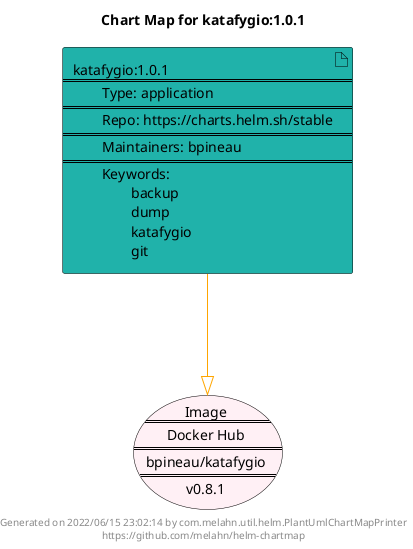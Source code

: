 @startuml
skinparam linetype ortho
skinparam backgroundColor white
skinparam usecaseBorderColor black
skinparam usecaseArrowColor LightSlateGray
skinparam artifactBorderColor black
skinparam artifactArrowColor LightSlateGray

title Chart Map for katafygio:1.0.1

'There is one referenced Helm Chart
artifact "katafygio:1.0.1\n====\n\tType: application\n====\n\tRepo: https://charts.helm.sh/stable\n====\n\tMaintainers: bpineau\n====\n\tKeywords: \n\t\tbackup\n\t\tdump\n\t\tkatafygio\n\t\tgit" as katafygio_1_0_1 #LightSeaGreen

'There is one referenced Docker Image
usecase "Image\n====\nDocker Hub\n====\nbpineau/katafygio\n====\nv0.8.1" as bpineau_katafygio_v0_8_1 #LavenderBlush

'Chart Dependencies
katafygio_1_0_1--[#orange]-|>bpineau_katafygio_v0_8_1

center footer Generated on 2022/06/15 23:02:14 by com.melahn.util.helm.PlantUmlChartMapPrinter\nhttps://github.com/melahn/helm-chartmap
@enduml
